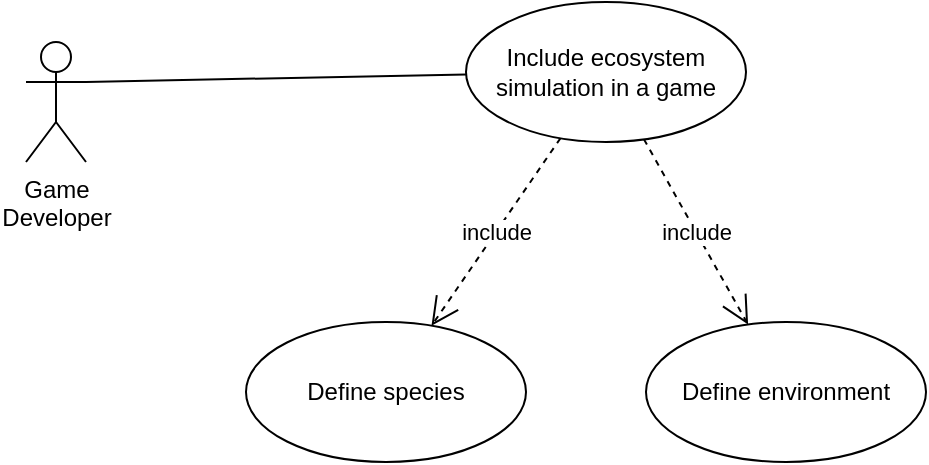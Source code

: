 <mxfile version="24.6.4" type="device" pages="2">
  <diagram name="usecase" id="J0fEUQ_3-V1suAvQj7rh">
    <mxGraphModel dx="1434" dy="839" grid="1" gridSize="10" guides="1" tooltips="1" connect="1" arrows="1" fold="1" page="1" pageScale="1" pageWidth="827" pageHeight="1169" math="0" shadow="0">
      <root>
        <mxCell id="0" />
        <mxCell id="1" parent="0" />
        <mxCell id="YrgOsLHR2yldfkeucfop-3" style="rounded=0;orthogonalLoop=1;jettySize=auto;html=1;exitX=1;exitY=0.333;exitDx=0;exitDy=0;exitPerimeter=0;endArrow=none;endFill=0;" edge="1" parent="1" source="YrgOsLHR2yldfkeucfop-1" target="YrgOsLHR2yldfkeucfop-2">
          <mxGeometry relative="1" as="geometry" />
        </mxCell>
        <mxCell id="YrgOsLHR2yldfkeucfop-1" value="Game&lt;div&gt;Developer&lt;/div&gt;" style="shape=umlActor;verticalLabelPosition=bottom;verticalAlign=top;html=1;" vertex="1" parent="1">
          <mxGeometry x="80" y="360" width="30" height="60" as="geometry" />
        </mxCell>
        <mxCell id="YrgOsLHR2yldfkeucfop-2" value="Include ecosystem simulation in a game" style="ellipse;whiteSpace=wrap;html=1;" vertex="1" parent="1">
          <mxGeometry x="300" y="340" width="140" height="70" as="geometry" />
        </mxCell>
        <mxCell id="YrgOsLHR2yldfkeucfop-4" value="Define species" style="ellipse;whiteSpace=wrap;html=1;" vertex="1" parent="1">
          <mxGeometry x="190" y="500" width="140" height="70" as="geometry" />
        </mxCell>
        <mxCell id="YrgOsLHR2yldfkeucfop-5" value="Define environment" style="ellipse;whiteSpace=wrap;html=1;" vertex="1" parent="1">
          <mxGeometry x="390" y="500" width="140" height="70" as="geometry" />
        </mxCell>
        <mxCell id="YrgOsLHR2yldfkeucfop-6" value="include" style="endArrow=open;endSize=12;dashed=1;html=1;rounded=0;" edge="1" parent="1" source="YrgOsLHR2yldfkeucfop-2" target="YrgOsLHR2yldfkeucfop-4">
          <mxGeometry width="160" relative="1" as="geometry">
            <mxPoint x="330" y="430" as="sourcePoint" />
            <mxPoint x="420" y="470" as="targetPoint" />
          </mxGeometry>
        </mxCell>
        <mxCell id="YrgOsLHR2yldfkeucfop-8" value="include" style="endArrow=open;endSize=12;dashed=1;html=1;rounded=0;" edge="1" parent="1" source="YrgOsLHR2yldfkeucfop-2" target="YrgOsLHR2yldfkeucfop-5">
          <mxGeometry width="160" relative="1" as="geometry">
            <mxPoint x="357" y="418" as="sourcePoint" />
            <mxPoint x="293" y="512" as="targetPoint" />
          </mxGeometry>
        </mxCell>
      </root>
    </mxGraphModel>
  </diagram>
  <diagram id="5-KWJQ_GlBatUTMcYHqk" name="Страница — 2">
    <mxGraphModel dx="1390" dy="795" grid="1" gridSize="10" guides="1" tooltips="1" connect="1" arrows="1" fold="1" page="1" pageScale="1" pageWidth="827" pageHeight="1169" math="0" shadow="0">
      <root>
        <mxCell id="0" />
        <mxCell id="1" parent="0" />
      </root>
    </mxGraphModel>
  </diagram>
</mxfile>
